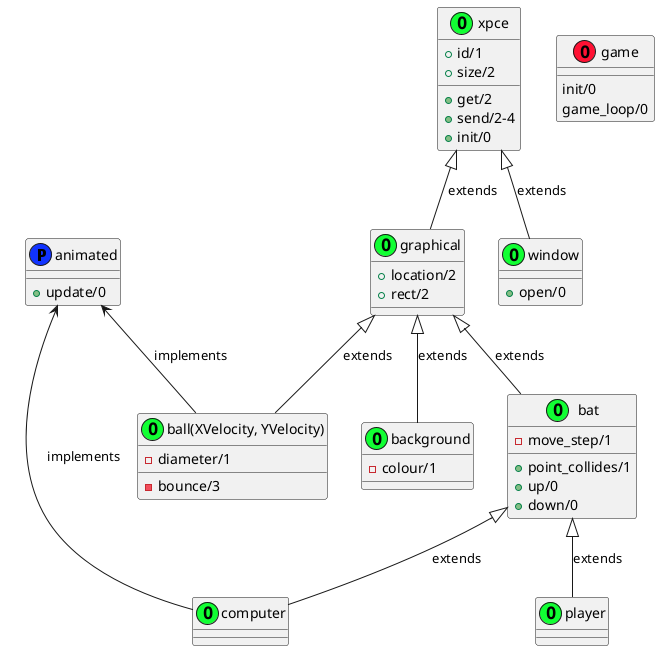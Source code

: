 @startuml

class animated << (P, #1133FF) >> {
    {method} +update/0
}

class xpce << (O, #11FF33) >> {
    {field} +id/1
    {field} +size/2
    {method} +get/2
    {method} +send/2-4
    {method} +init/0
}

class graphical << (O, #11FF33) >> {
    {field} +location/2
    {field} +rect/2
}

class window << (O, #11FF33) >> {
    {method} +open/0
}

class background << (O, #11FF33) >> {
    {field} -colour/1
}

class bat << (O, #11FF33) >> {
    {field} -move_step/1
    {method} +point_collides/1
    {method} +up/0
    {method} +down/0
}

class player << (O, #11FF33) >>

class computer << (O, #11FF33) >>

class game << (O, #FF1133) >> {
    {method} init/0
    {method} game_loop/0
}

class "ball(XVelocity, YVelocity)" << (O, #11FF33) >> {
    {field} -diameter/1
    {method} -bounce/3
}

xpce <|-- window : extends
xpce <|-- graphical : extends
graphical <|-- background : extends
graphical <|-- bat : extends
bat <|-- player : extends
bat <|-- computer : extends
graphical <|-- "ball(XVelocity, YVelocity)" : extends
animated <-- computer : implements
animated <-- "ball(XVelocity, YVelocity)" : implements

@enduml
